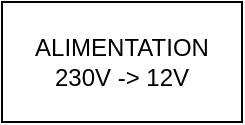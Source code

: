 <mxfile version="24.7.17">
  <diagram name="Page-1" id="Il3hR-bFF0VZGjzeg4-n">
    <mxGraphModel dx="1364" dy="915" grid="1" gridSize="10" guides="1" tooltips="1" connect="1" arrows="1" fold="1" page="1" pageScale="1" pageWidth="850" pageHeight="1100" math="0" shadow="0">
      <root>
        <mxCell id="0" />
        <mxCell id="1" parent="0" />
        <mxCell id="X2XiIL5ZbUA2EVZVHNgU-1" value="&lt;div&gt;ALIMENTATION&lt;/div&gt;&lt;div&gt;230V -&amp;gt; 12V&lt;br&gt;&lt;/div&gt;" style="rounded=0;whiteSpace=wrap;html=1;" vertex="1" parent="1">
          <mxGeometry x="305" y="60" width="120" height="60" as="geometry" />
        </mxCell>
      </root>
    </mxGraphModel>
  </diagram>
</mxfile>
